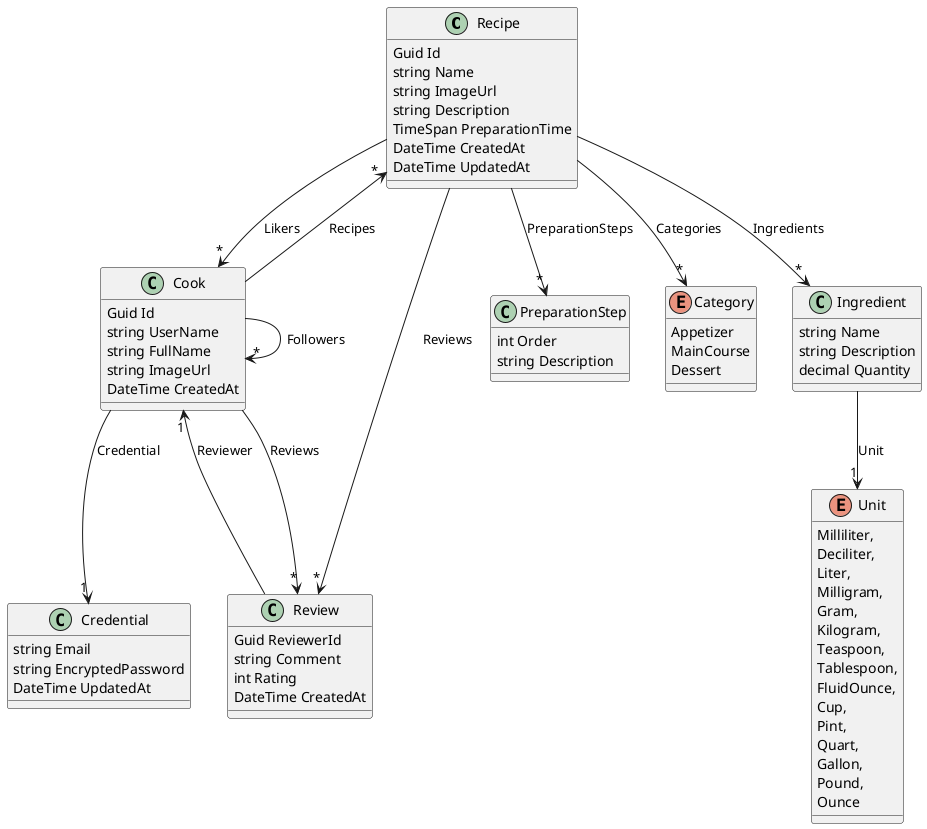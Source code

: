 ﻿@startuml

skinparam groupInheritance 2

class Recipe {
    Guid Id
    string Name
    string ImageUrl
    string Description
    TimeSpan PreparationTime
    DateTime CreatedAt
    DateTime UpdatedAt
}

class Cook {
    Guid Id
    string UserName
    string FullName
    string ImageUrl
    DateTime CreatedAt
}

class Credential {
    string Email
    string EncryptedPassword
    DateTime UpdatedAt
}

class Ingredient {
    string Name
    string Description
    decimal Quantity
}

enum Unit {
    Milliliter,
    Deciliter,
    Liter,
    Milligram,
    Gram,
    Kilogram,
    Teaspoon,
    Tablespoon,
    FluidOunce,
    Cup,
    Pint,
    Quart,
    Gallon,
    Pound,
    Ounce
}

class PreparationStep {
    int Order
    string Description
}

enum Category {
    Appetizer
    MainCourse
    Dessert
}

class Review {
    Guid ReviewerId
    string Comment
    int Rating
    DateTime CreatedAt
}

Cook --> "*" Recipe : "Recipes"
Cook --> "1" Credential : "Credential"
Cook --> "*" Review : "Reviews"
Cook --> "*" Cook : "Followers"

Recipe --> "*" Ingredient : "Ingredients"
Recipe --> "*" PreparationStep : "PreparationSteps"
Recipe --> "*" Category : "Categories"
Recipe --> "*" Cook : "Likers"

Ingredient --> "1" Unit : "Unit"

Review --> "1" Cook : "Reviewer" 
Review "*" <-- Recipe : "Reviews"

@enduml